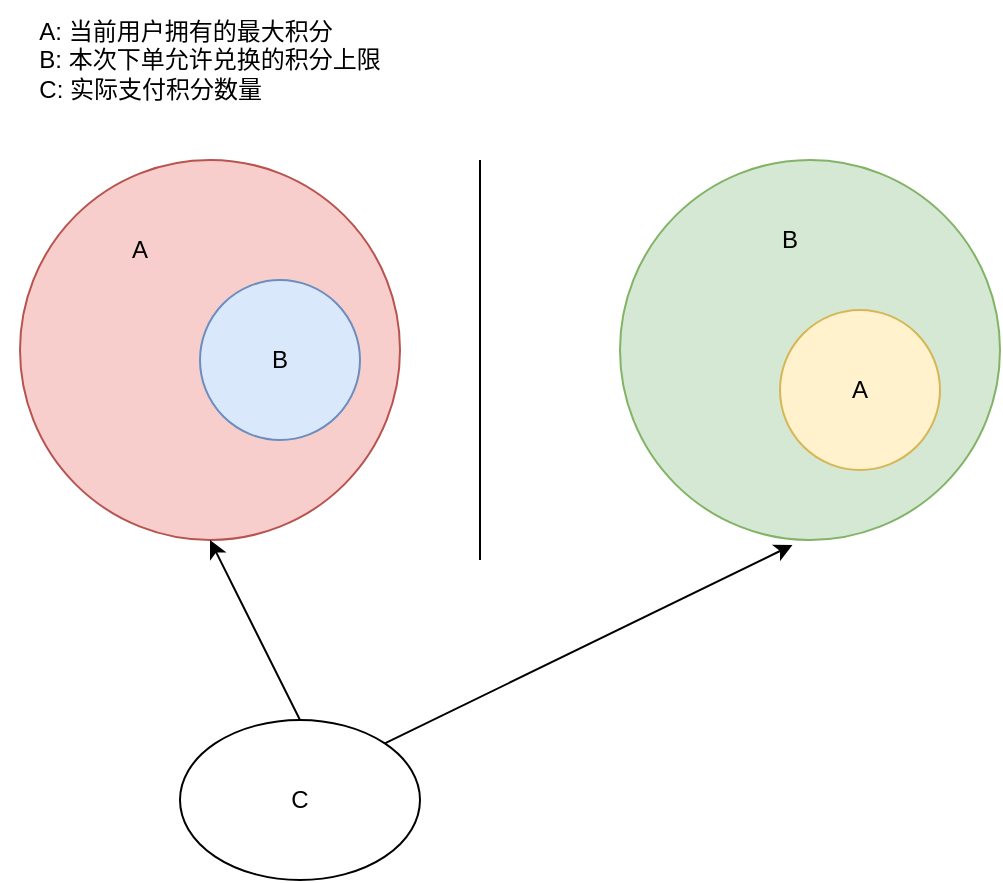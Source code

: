 <mxfile version="21.3.8" type="github">
  <diagram name="Page-1" id="_hclj0jHglMXEvYCJp4P">
    <mxGraphModel dx="1508" dy="854" grid="1" gridSize="10" guides="1" tooltips="1" connect="1" arrows="1" fold="1" page="1" pageScale="1" pageWidth="850" pageHeight="1100" math="0" shadow="0">
      <root>
        <mxCell id="0" />
        <mxCell id="1" parent="0" />
        <mxCell id="ZUlBdu9efwZDBJt7ZBgp-1" value="&lt;div style=&quot;text-align: left;&quot;&gt;&lt;span style=&quot;background-color: initial;&quot;&gt;A: 当前用户拥有的最大积分&lt;/span&gt;&lt;/div&gt;&lt;div style=&quot;text-align: left;&quot;&gt;&lt;span style=&quot;background-color: initial;&quot;&gt;B: 本次下单允许兑换的积分上限&lt;/span&gt;&lt;/div&gt;&lt;div style=&quot;text-align: left;&quot;&gt;&lt;span style=&quot;background-color: initial;&quot;&gt;C: 实际支付积分数量&lt;/span&gt;&lt;/div&gt;" style="text;html=1;strokeColor=none;fillColor=none;align=center;verticalAlign=middle;whiteSpace=wrap;rounded=0;" vertex="1" parent="1">
          <mxGeometry width="210" height="60" as="geometry" />
        </mxCell>
        <mxCell id="ZUlBdu9efwZDBJt7ZBgp-2" value="" style="ellipse;whiteSpace=wrap;html=1;aspect=fixed;fillColor=#f8cecc;strokeColor=#b85450;" vertex="1" parent="1">
          <mxGeometry x="10" y="80" width="190" height="190" as="geometry" />
        </mxCell>
        <mxCell id="ZUlBdu9efwZDBJt7ZBgp-3" value="A" style="text;html=1;strokeColor=none;fillColor=none;align=center;verticalAlign=middle;whiteSpace=wrap;rounded=0;" vertex="1" parent="1">
          <mxGeometry x="40" y="110" width="60" height="30" as="geometry" />
        </mxCell>
        <mxCell id="ZUlBdu9efwZDBJt7ZBgp-4" value="B" style="ellipse;whiteSpace=wrap;html=1;aspect=fixed;fillColor=#dae8fc;strokeColor=#6c8ebf;" vertex="1" parent="1">
          <mxGeometry x="100" y="140" width="80" height="80" as="geometry" />
        </mxCell>
        <mxCell id="ZUlBdu9efwZDBJt7ZBgp-5" value="" style="ellipse;whiteSpace=wrap;html=1;aspect=fixed;fillColor=#d5e8d4;strokeColor=#82b366;" vertex="1" parent="1">
          <mxGeometry x="310" y="80" width="190" height="190" as="geometry" />
        </mxCell>
        <mxCell id="ZUlBdu9efwZDBJt7ZBgp-6" value="A" style="ellipse;whiteSpace=wrap;html=1;aspect=fixed;fillColor=#fff2cc;strokeColor=#d6b656;" vertex="1" parent="1">
          <mxGeometry x="390" y="155" width="80" height="80" as="geometry" />
        </mxCell>
        <mxCell id="ZUlBdu9efwZDBJt7ZBgp-7" value="B" style="text;html=1;strokeColor=none;fillColor=none;align=center;verticalAlign=middle;whiteSpace=wrap;rounded=0;" vertex="1" parent="1">
          <mxGeometry x="365" y="105" width="60" height="30" as="geometry" />
        </mxCell>
        <mxCell id="ZUlBdu9efwZDBJt7ZBgp-8" value="" style="endArrow=none;html=1;rounded=0;" edge="1" parent="1">
          <mxGeometry width="50" height="50" relative="1" as="geometry">
            <mxPoint x="240" y="280" as="sourcePoint" />
            <mxPoint x="240" y="80" as="targetPoint" />
          </mxGeometry>
        </mxCell>
        <mxCell id="ZUlBdu9efwZDBJt7ZBgp-9" value="C" style="ellipse;whiteSpace=wrap;html=1;" vertex="1" parent="1">
          <mxGeometry x="90" y="360" width="120" height="80" as="geometry" />
        </mxCell>
        <mxCell id="ZUlBdu9efwZDBJt7ZBgp-10" value="" style="endArrow=classic;html=1;rounded=0;entryX=0.454;entryY=1.013;entryDx=0;entryDy=0;entryPerimeter=0;exitX=1;exitY=0;exitDx=0;exitDy=0;" edge="1" parent="1" source="ZUlBdu9efwZDBJt7ZBgp-9" target="ZUlBdu9efwZDBJt7ZBgp-5">
          <mxGeometry width="50" height="50" relative="1" as="geometry">
            <mxPoint x="410" y="460" as="sourcePoint" />
            <mxPoint x="460" y="410" as="targetPoint" />
          </mxGeometry>
        </mxCell>
        <mxCell id="ZUlBdu9efwZDBJt7ZBgp-11" value="" style="endArrow=classic;html=1;rounded=0;entryX=0.5;entryY=1;entryDx=0;entryDy=0;exitX=0.5;exitY=0;exitDx=0;exitDy=0;" edge="1" parent="1" source="ZUlBdu9efwZDBJt7ZBgp-9" target="ZUlBdu9efwZDBJt7ZBgp-2">
          <mxGeometry width="50" height="50" relative="1" as="geometry">
            <mxPoint x="410" y="460" as="sourcePoint" />
            <mxPoint x="460" y="410" as="targetPoint" />
          </mxGeometry>
        </mxCell>
      </root>
    </mxGraphModel>
  </diagram>
</mxfile>
